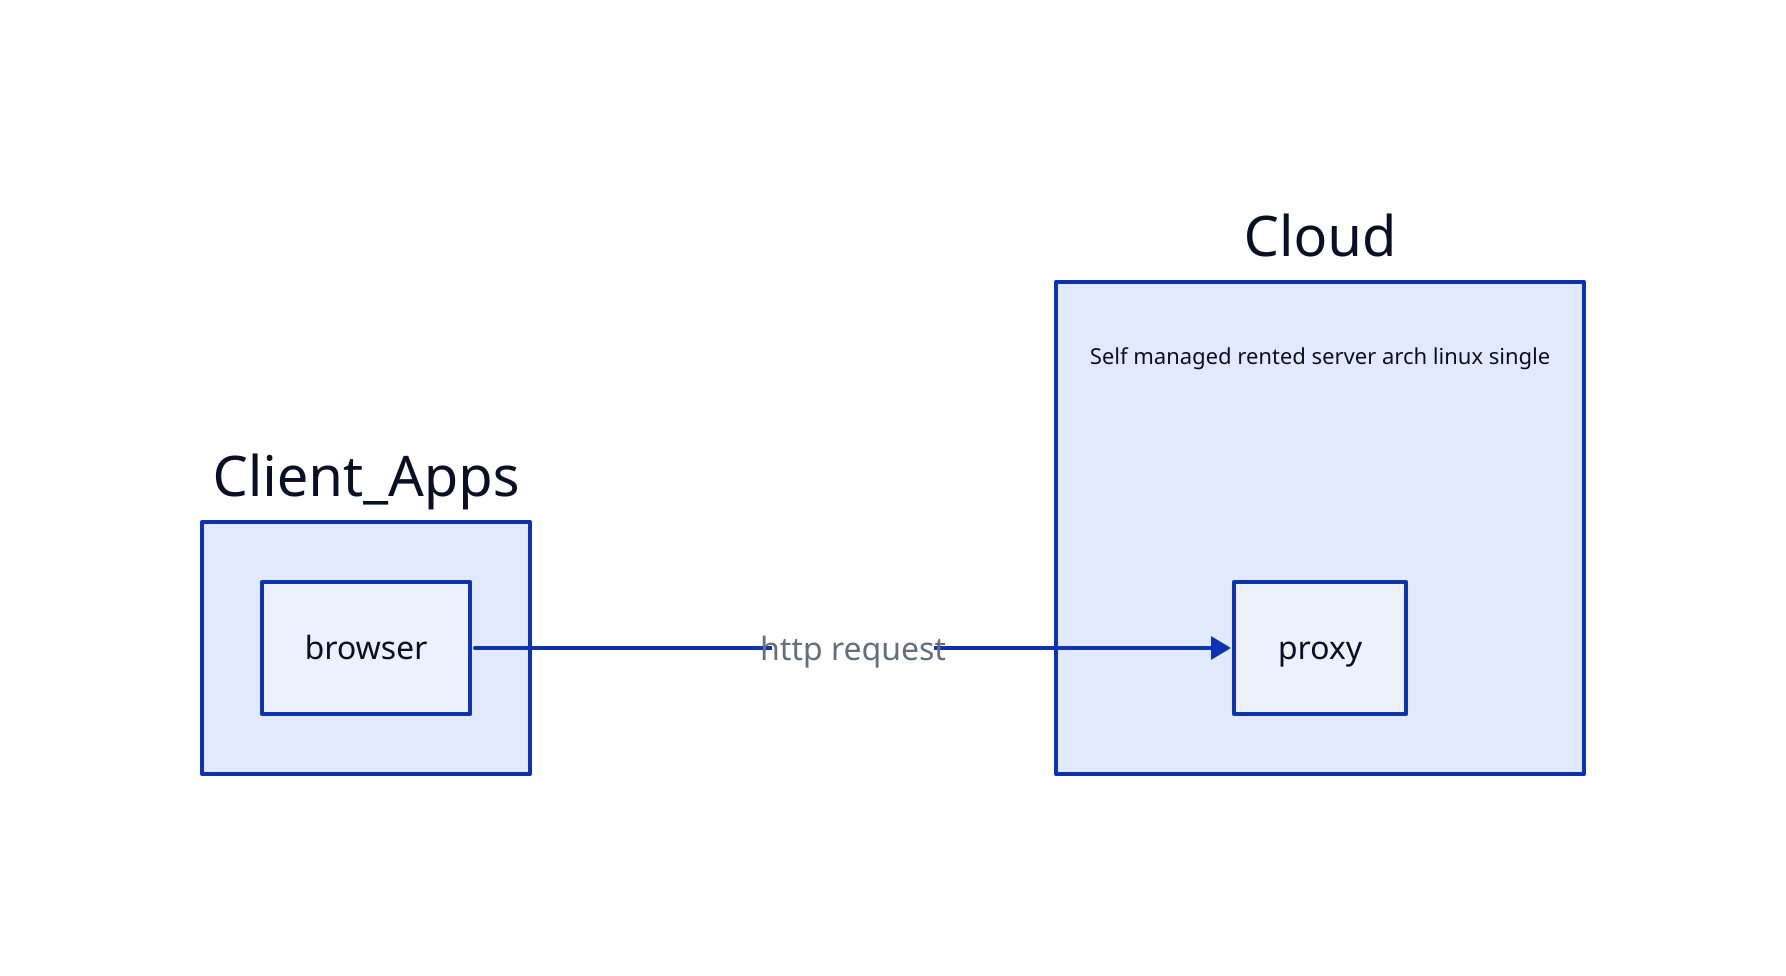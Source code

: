 direction: right                                                               

Client_Apps: {                                                                 
  b: browser                                                                   
}                                                                              
                                                                               
Cloud: {                            
  description: Self managed rented server arch linux single {
    shape: text
    style: {
      font-size: 11
    }
  }

  proxy: proxy                                                                 
}                                                                              
                                                                               
Client_Apps.b -> Cloud.proxy: "http request"                                                                       

